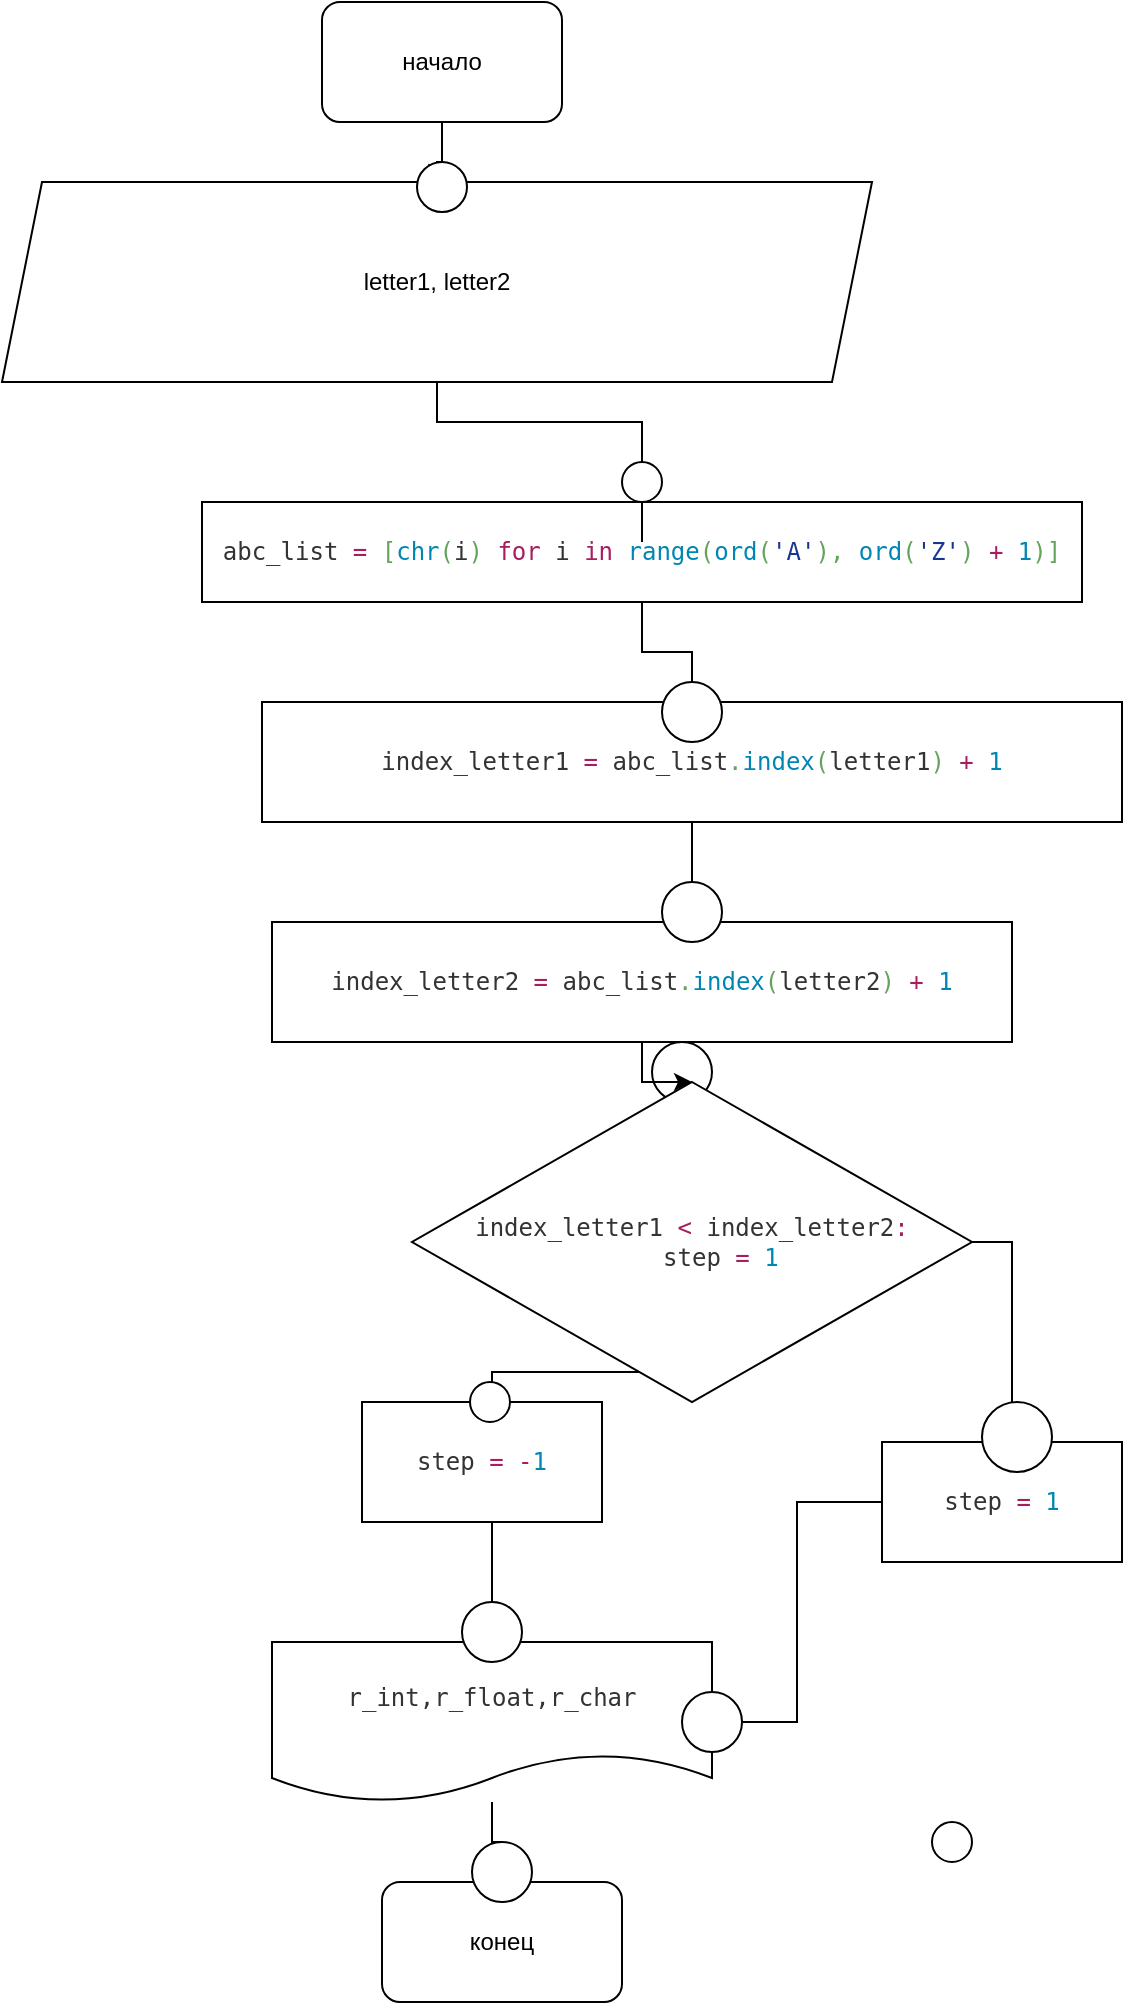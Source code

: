 <mxfile version="17.4.2" type="device"><diagram id="_6ty7ais7s_YJlyO94UW" name="Page-1"><mxGraphModel dx="408" dy="376" grid="1" gridSize="10" guides="1" tooltips="1" connect="1" arrows="1" fold="1" page="1" pageScale="1" pageWidth="827" pageHeight="1169" math="0" shadow="0"><root><mxCell id="0"/><mxCell id="1" parent="0"/><mxCell id="rN6mDpCtCXggrvxoOlsf-73" value="" style="edgeStyle=orthogonalEdgeStyle;rounded=0;orthogonalLoop=1;jettySize=auto;html=1;" edge="1" parent="1" source="rN6mDpCtCXggrvxoOlsf-1" target="rN6mDpCtCXggrvxoOlsf-51"><mxGeometry relative="1" as="geometry"/></mxCell><mxCell id="rN6mDpCtCXggrvxoOlsf-1" value="&lt;font style=&quot;vertical-align: inherit&quot;&gt;&lt;font style=&quot;vertical-align: inherit&quot;&gt;начало&lt;/font&gt;&lt;/font&gt;" style="rounded=1;whiteSpace=wrap;html=1;" vertex="1" parent="1"><mxGeometry x="320" y="40" width="120" height="60" as="geometry"/></mxCell><mxCell id="rN6mDpCtCXggrvxoOlsf-41" style="edgeStyle=orthogonalEdgeStyle;rounded=0;orthogonalLoop=1;jettySize=auto;html=1;exitX=0.5;exitY=1;exitDx=0;exitDy=0;entryX=0.5;entryY=0;entryDx=0;entryDy=0;" edge="1" parent="1" source="rN6mDpCtCXggrvxoOlsf-13" target="rN6mDpCtCXggrvxoOlsf-15"><mxGeometry relative="1" as="geometry"/></mxCell><mxCell id="rN6mDpCtCXggrvxoOlsf-13" value="&lt;pre style=&quot;background-color: #ffffff ; color: #333333 ; font-family: &amp;#34;jetbrains mono&amp;#34; , monospace ; font-size: 9 8pt&quot;&gt;&lt;pre style=&quot;font-family: &amp;#34;jetbrains mono&amp;#34; , monospace&quot;&gt;&lt;pre style=&quot;font-family: &amp;#34;jetbrains mono&amp;#34; , monospace&quot;&gt;&lt;pre style=&quot;font-family: &amp;#34;jetbrains mono&amp;#34; , monospace&quot;&gt;abc_list &lt;span style=&quot;color: #a71d5d&quot;&gt;= &lt;/span&gt;&lt;span style=&quot;color: #63a35c&quot;&gt;[&lt;/span&gt;&lt;span style=&quot;color: #0086b3&quot;&gt;chr&lt;/span&gt;&lt;span style=&quot;color: #63a35c&quot;&gt;(&lt;/span&gt;i&lt;span style=&quot;color: #63a35c&quot;&gt;) &lt;/span&gt;&lt;span style=&quot;color: #a71d5d&quot;&gt;for &lt;/span&gt;i &lt;span style=&quot;color: #a71d5d&quot;&gt;in &lt;/span&gt;&lt;span style=&quot;color: #0086b3&quot;&gt;range&lt;/span&gt;&lt;span style=&quot;color: #63a35c&quot;&gt;(&lt;/span&gt;&lt;span style=&quot;color: #0086b3&quot;&gt;ord&lt;/span&gt;&lt;span style=&quot;color: #63a35c&quot;&gt;(&lt;/span&gt;&lt;span style=&quot;color: #183691&quot;&gt;'A'&lt;/span&gt;&lt;span style=&quot;color: #63a35c&quot;&gt;), &lt;/span&gt;&lt;span style=&quot;color: #0086b3&quot;&gt;ord&lt;/span&gt;&lt;span style=&quot;color: #63a35c&quot;&gt;(&lt;/span&gt;&lt;span style=&quot;color: #183691&quot;&gt;'Z'&lt;/span&gt;&lt;span style=&quot;color: #63a35c&quot;&gt;) &lt;/span&gt;&lt;span style=&quot;color: #a71d5d&quot;&gt;+ &lt;/span&gt;&lt;span style=&quot;color: #0086b3&quot;&gt;1&lt;/span&gt;&lt;span style=&quot;color: #63a35c&quot;&gt;)]&lt;/span&gt;&lt;/pre&gt;&lt;/pre&gt;&lt;/pre&gt;&lt;/pre&gt;" style="rounded=0;whiteSpace=wrap;html=1;" vertex="1" parent="1"><mxGeometry x="260" y="290" width="440" height="50" as="geometry"/></mxCell><mxCell id="rN6mDpCtCXggrvxoOlsf-56" style="edgeStyle=orthogonalEdgeStyle;rounded=0;orthogonalLoop=1;jettySize=auto;html=1;exitX=0.5;exitY=1;exitDx=0;exitDy=0;entryX=0.5;entryY=0;entryDx=0;entryDy=0;startArrow=none;" edge="1" parent="1" source="rN6mDpCtCXggrvxoOlsf-57" target="rN6mDpCtCXggrvxoOlsf-55"><mxGeometry relative="1" as="geometry"/></mxCell><mxCell id="rN6mDpCtCXggrvxoOlsf-15" value="&lt;pre style=&quot;background-color: #ffffff ; color: #333333 ; font-family: &amp;#34;jetbrains mono&amp;#34; , monospace ; font-size: 9 8pt&quot;&gt;&lt;pre style=&quot;font-family: &amp;#34;jetbrains mono&amp;#34; , monospace&quot;&gt;&lt;pre style=&quot;font-family: &amp;#34;jetbrains mono&amp;#34; , monospace&quot;&gt;index_letter1 &lt;span style=&quot;color: #a71d5d&quot;&gt;= &lt;/span&gt;abc_list&lt;span style=&quot;color: #63a35c&quot;&gt;.&lt;/span&gt;&lt;span style=&quot;color: #0086b3&quot;&gt;index&lt;/span&gt;&lt;span style=&quot;color: #63a35c&quot;&gt;(&lt;/span&gt;letter1&lt;span style=&quot;color: #63a35c&quot;&gt;) &lt;/span&gt;&lt;span style=&quot;color: #a71d5d&quot;&gt;+ &lt;/span&gt;&lt;span style=&quot;color: #0086b3&quot;&gt;1&lt;/span&gt;&lt;/pre&gt;&lt;/pre&gt;&lt;/pre&gt;" style="rounded=0;whiteSpace=wrap;html=1;" vertex="1" parent="1"><mxGeometry x="290" y="390" width="430" height="60" as="geometry"/></mxCell><mxCell id="rN6mDpCtCXggrvxoOlsf-54" value="" style="ellipse;whiteSpace=wrap;html=1;aspect=fixed;" vertex="1" parent="1"><mxGeometry x="490" y="380" width="30" height="30" as="geometry"/></mxCell><mxCell id="rN6mDpCtCXggrvxoOlsf-61" value="" style="edgeStyle=orthogonalEdgeStyle;rounded=0;orthogonalLoop=1;jettySize=auto;html=1;startArrow=none;" edge="1" parent="1" source="rN6mDpCtCXggrvxoOlsf-59" target="rN6mDpCtCXggrvxoOlsf-60"><mxGeometry relative="1" as="geometry"/></mxCell><mxCell id="rN6mDpCtCXggrvxoOlsf-55" value="&lt;pre style=&quot;background-color: #ffffff ; color: #333333 ; font-family: &amp;#34;jetbrains mono&amp;#34; , monospace ; font-size: 9 8pt&quot;&gt;&lt;pre style=&quot;font-family: &amp;#34;jetbrains mono&amp;#34; , monospace&quot;&gt;r_int,r_float,r_char&lt;/pre&gt;&lt;/pre&gt;" style="shape=document;whiteSpace=wrap;html=1;boundedLbl=1;" vertex="1" parent="1"><mxGeometry x="295" y="860" width="220" height="80" as="geometry"/></mxCell><mxCell id="rN6mDpCtCXggrvxoOlsf-60" value="конец" style="rounded=1;whiteSpace=wrap;html=1;" vertex="1" parent="1"><mxGeometry x="350" y="980" width="120" height="60" as="geometry"/></mxCell><mxCell id="rN6mDpCtCXggrvxoOlsf-59" value="" style="ellipse;whiteSpace=wrap;html=1;aspect=fixed;" vertex="1" parent="1"><mxGeometry x="395" y="960" width="30" height="30" as="geometry"/></mxCell><mxCell id="rN6mDpCtCXggrvxoOlsf-64" value="" style="edgeStyle=orthogonalEdgeStyle;rounded=0;orthogonalLoop=1;jettySize=auto;html=1;endArrow=none;" edge="1" parent="1" source="rN6mDpCtCXggrvxoOlsf-55" target="rN6mDpCtCXggrvxoOlsf-59"><mxGeometry relative="1" as="geometry"><mxPoint x="400" y="585" as="sourcePoint"/><mxPoint x="410" y="850" as="targetPoint"/></mxGeometry></mxCell><mxCell id="rN6mDpCtCXggrvxoOlsf-57" value="" style="ellipse;whiteSpace=wrap;html=1;aspect=fixed;" vertex="1" parent="1"><mxGeometry x="485" y="560" width="30" height="30" as="geometry"/></mxCell><mxCell id="rN6mDpCtCXggrvxoOlsf-81" style="edgeStyle=orthogonalEdgeStyle;rounded=0;orthogonalLoop=1;jettySize=auto;html=1;entryX=0.5;entryY=0;entryDx=0;entryDy=0;" edge="1" parent="1" source="rN6mDpCtCXggrvxoOlsf-68" target="rN6mDpCtCXggrvxoOlsf-79"><mxGeometry relative="1" as="geometry"/></mxCell><mxCell id="rN6mDpCtCXggrvxoOlsf-68" value="&lt;pre style=&quot;background-color: #ffffff ; color: #333333 ; font-family: &amp;#34;jetbrains mono&amp;#34; , monospace ; font-size: 9 8pt&quot;&gt;&lt;pre style=&quot;font-family: &amp;#34;jetbrains mono&amp;#34; , monospace&quot;&gt;index_letter2 &lt;span style=&quot;color: #a71d5d&quot;&gt;= &lt;/span&gt;abc_list&lt;span style=&quot;color: #63a35c&quot;&gt;.&lt;/span&gt;&lt;span style=&quot;color: #0086b3&quot;&gt;index&lt;/span&gt;&lt;span style=&quot;color: #63a35c&quot;&gt;(&lt;/span&gt;letter2&lt;span style=&quot;color: #63a35c&quot;&gt;) &lt;/span&gt;&lt;span style=&quot;color: #a71d5d&quot;&gt;+ &lt;/span&gt;&lt;span style=&quot;color: #0086b3&quot;&gt;1&lt;/span&gt;&lt;/pre&gt;&lt;/pre&gt;" style="rounded=0;whiteSpace=wrap;html=1;" vertex="1" parent="1"><mxGeometry x="295" y="500" width="370" height="60" as="geometry"/></mxCell><mxCell id="rN6mDpCtCXggrvxoOlsf-75" style="edgeStyle=orthogonalEdgeStyle;rounded=0;orthogonalLoop=1;jettySize=auto;html=1;entryX=0.5;entryY=0;entryDx=0;entryDy=0;startArrow=none;" edge="1" parent="1" source="rN6mDpCtCXggrvxoOlsf-53" target="rN6mDpCtCXggrvxoOlsf-13"><mxGeometry relative="1" as="geometry"/></mxCell><mxCell id="rN6mDpCtCXggrvxoOlsf-51" value="letter1, letter2" style="shape=parallelogram;perimeter=parallelogramPerimeter;whiteSpace=wrap;html=1;fixedSize=1;" vertex="1" parent="1"><mxGeometry x="160" y="130" width="435" height="100" as="geometry"/></mxCell><mxCell id="rN6mDpCtCXggrvxoOlsf-72" value="" style="ellipse;whiteSpace=wrap;html=1;aspect=fixed;" vertex="1" parent="1"><mxGeometry x="367.5" y="120" width="25" height="25" as="geometry"/></mxCell><mxCell id="rN6mDpCtCXggrvxoOlsf-53" value="" style="ellipse;whiteSpace=wrap;html=1;aspect=fixed;" vertex="1" parent="1"><mxGeometry x="470" y="270" width="20" height="20" as="geometry"/></mxCell><mxCell id="rN6mDpCtCXggrvxoOlsf-77" value="" style="edgeStyle=orthogonalEdgeStyle;rounded=0;orthogonalLoop=1;jettySize=auto;html=1;entryX=0.5;entryY=0;entryDx=0;entryDy=0;endArrow=none;" edge="1" parent="1" source="rN6mDpCtCXggrvxoOlsf-51" target="rN6mDpCtCXggrvxoOlsf-53"><mxGeometry relative="1" as="geometry"><mxPoint x="377.5" y="230" as="sourcePoint"/><mxPoint x="480" y="290" as="targetPoint"/></mxGeometry></mxCell><mxCell id="rN6mDpCtCXggrvxoOlsf-69" value="" style="ellipse;whiteSpace=wrap;html=1;aspect=fixed;" vertex="1" parent="1"><mxGeometry x="490" y="480" width="30" height="30" as="geometry"/></mxCell><mxCell id="rN6mDpCtCXggrvxoOlsf-78" value="" style="edgeStyle=orthogonalEdgeStyle;rounded=0;orthogonalLoop=1;jettySize=auto;html=1;exitX=0.5;exitY=1;exitDx=0;exitDy=0;entryX=0.5;entryY=0;entryDx=0;entryDy=0;endArrow=none;" edge="1" parent="1" source="rN6mDpCtCXggrvxoOlsf-15" target="rN6mDpCtCXggrvxoOlsf-69"><mxGeometry relative="1" as="geometry"><mxPoint x="505" y="450" as="sourcePoint"/><mxPoint x="405" y="840" as="targetPoint"/></mxGeometry></mxCell><mxCell id="rN6mDpCtCXggrvxoOlsf-82" style="edgeStyle=orthogonalEdgeStyle;rounded=0;orthogonalLoop=1;jettySize=auto;html=1;" edge="1" parent="1" source="rN6mDpCtCXggrvxoOlsf-79"><mxGeometry relative="1" as="geometry"><mxPoint x="660" y="780" as="targetPoint"/></mxGeometry></mxCell><mxCell id="rN6mDpCtCXggrvxoOlsf-79" value="&lt;pre style=&quot;background-color: #ffffff ; color: #333333 ; font-family: &amp;#34;jetbrains mono&amp;#34; , monospace ; font-size: 9 8pt&quot;&gt;index_letter1 &lt;span style=&quot;color: #a71d5d&quot;&gt;&amp;lt; &lt;/span&gt;index_letter2&lt;span style=&quot;color: #a71d5d&quot;&gt;:&lt;br&gt;&lt;/span&gt;&lt;span style=&quot;color: #a71d5d&quot;&gt;    &lt;/span&gt;step &lt;span style=&quot;color: #a71d5d&quot;&gt;= &lt;/span&gt;&lt;span style=&quot;color: #0086b3&quot;&gt;1&lt;/span&gt;&lt;/pre&gt;" style="rhombus;whiteSpace=wrap;html=1;" vertex="1" parent="1"><mxGeometry x="365" y="580" width="280" height="160" as="geometry"/></mxCell><mxCell id="rN6mDpCtCXggrvxoOlsf-85" style="edgeStyle=orthogonalEdgeStyle;rounded=0;orthogonalLoop=1;jettySize=auto;html=1;entryX=1;entryY=0.5;entryDx=0;entryDy=0;fontFamily=Helvetica;fontSize=12;fontColor=default;" edge="1" parent="1" source="rN6mDpCtCXggrvxoOlsf-83" target="rN6mDpCtCXggrvxoOlsf-55"><mxGeometry relative="1" as="geometry"/></mxCell><mxCell id="rN6mDpCtCXggrvxoOlsf-83" value="&lt;pre style=&quot;background-color: rgb(255 , 255 , 255) ; color: rgb(51 , 51 , 51) ; font-family: &amp;#34;jetbrains mono&amp;#34; , monospace&quot;&gt;step &lt;span style=&quot;color: rgb(167 , 29 , 93)&quot;&gt;= &lt;/span&gt;&lt;span style=&quot;color: rgb(0 , 134 , 179)&quot;&gt;1&lt;/span&gt;&lt;/pre&gt;" style="rounded=0;whiteSpace=wrap;html=1;" vertex="1" parent="1"><mxGeometry x="600" y="760" width="120" height="60" as="geometry"/></mxCell><mxCell id="rN6mDpCtCXggrvxoOlsf-84" value="&lt;pre style=&quot;background-color: rgb(255 , 255 , 255) ; color: rgb(51 , 51 , 51) ; font-family: &amp;#34;jetbrains mono&amp;#34; , monospace&quot;&gt;step &lt;span style=&quot;color: rgb(167 , 29 , 93)&quot;&gt;= -&lt;/span&gt;&lt;span style=&quot;color: rgb(0 , 134 , 179)&quot;&gt;1&lt;/span&gt;&lt;/pre&gt;" style="rounded=0;whiteSpace=wrap;html=1;" vertex="1" parent="1"><mxGeometry x="340" y="740" width="120" height="60" as="geometry"/></mxCell><mxCell id="rN6mDpCtCXggrvxoOlsf-86" value="" style="ellipse;whiteSpace=wrap;html=1;aspect=fixed;rounded=0;fontFamily=Helvetica;fontSize=12;fontColor=default;strokeColor=default;fillColor=default;" vertex="1" parent="1"><mxGeometry x="500" y="885" width="30" height="30" as="geometry"/></mxCell><mxCell id="rN6mDpCtCXggrvxoOlsf-87" value="" style="ellipse;whiteSpace=wrap;html=1;aspect=fixed;rounded=0;fontFamily=Helvetica;fontSize=12;fontColor=default;strokeColor=default;fillColor=default;" vertex="1" parent="1"><mxGeometry x="625" y="950" width="20" height="20" as="geometry"/></mxCell><mxCell id="rN6mDpCtCXggrvxoOlsf-88" value="" style="ellipse;whiteSpace=wrap;html=1;aspect=fixed;rounded=0;fontFamily=Helvetica;fontSize=12;fontColor=default;strokeColor=default;fillColor=default;" vertex="1" parent="1"><mxGeometry x="650" y="740" width="35" height="35" as="geometry"/></mxCell><mxCell id="rN6mDpCtCXggrvxoOlsf-89" value="" style="ellipse;whiteSpace=wrap;html=1;aspect=fixed;rounded=0;fontFamily=Helvetica;fontSize=12;fontColor=default;strokeColor=default;fillColor=default;" vertex="1" parent="1"><mxGeometry x="390" y="840" width="30" height="30" as="geometry"/></mxCell><mxCell id="rN6mDpCtCXggrvxoOlsf-90" value="" style="ellipse;whiteSpace=wrap;html=1;aspect=fixed;rounded=0;fontFamily=Helvetica;fontSize=12;fontColor=default;strokeColor=default;fillColor=default;" vertex="1" parent="1"><mxGeometry x="394" y="730" width="20" height="20" as="geometry"/></mxCell></root></mxGraphModel></diagram></mxfile>